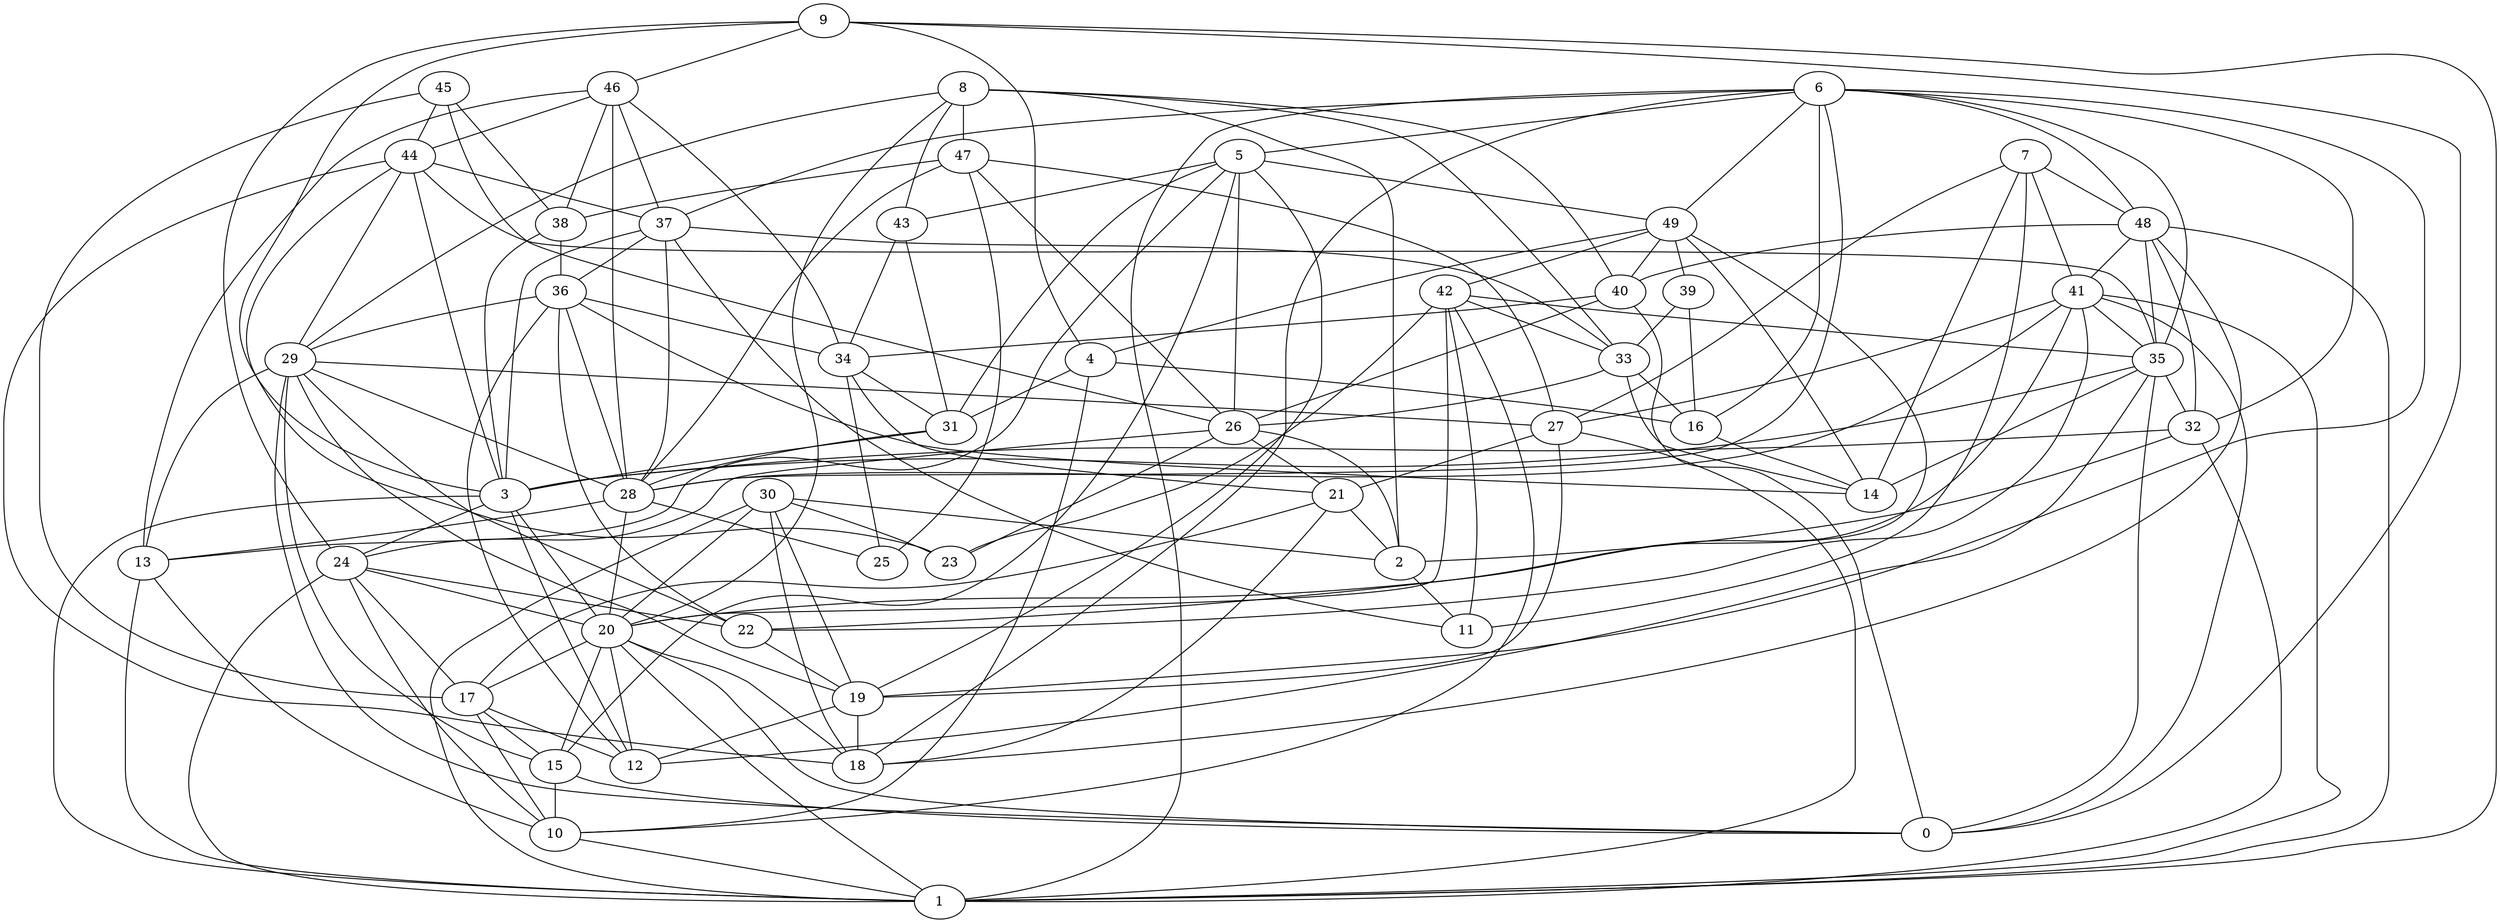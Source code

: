 digraph GG_graph {

subgraph G_graph {
edge [color = black]
"43" -> "34" [dir = none]
"4" -> "31" [dir = none]
"37" -> "11" [dir = none]
"37" -> "36" [dir = none]
"8" -> "2" [dir = none]
"8" -> "29" [dir = none]
"8" -> "33" [dir = none]
"8" -> "43" [dir = none]
"8" -> "40" [dir = none]
"9" -> "24" [dir = none]
"9" -> "4" [dir = none]
"9" -> "3" [dir = none]
"9" -> "1" [dir = none]
"24" -> "10" [dir = none]
"24" -> "17" [dir = none]
"49" -> "14" [dir = none]
"49" -> "39" [dir = none]
"49" -> "40" [dir = none]
"49" -> "42" [dir = none]
"49" -> "4" [dir = none]
"42" -> "20" [dir = none]
"42" -> "11" [dir = none]
"42" -> "33" [dir = none]
"47" -> "28" [dir = none]
"47" -> "38" [dir = none]
"47" -> "25" [dir = none]
"16" -> "14" [dir = none]
"39" -> "33" [dir = none]
"39" -> "16" [dir = none]
"7" -> "11" [dir = none]
"7" -> "14" [dir = none]
"7" -> "41" [dir = none]
"10" -> "1" [dir = none]
"13" -> "10" [dir = none]
"41" -> "0" [dir = none]
"41" -> "1" [dir = none]
"28" -> "13" [dir = none]
"28" -> "25" [dir = none]
"5" -> "15" [dir = none]
"5" -> "26" [dir = none]
"44" -> "29" [dir = none]
"44" -> "23" [dir = none]
"46" -> "34" [dir = none]
"46" -> "28" [dir = none]
"46" -> "38" [dir = none]
"19" -> "12" [dir = none]
"38" -> "3" [dir = none]
"15" -> "0" [dir = none]
"29" -> "19" [dir = none]
"29" -> "27" [dir = none]
"29" -> "28" [dir = none]
"29" -> "22" [dir = none]
"29" -> "15" [dir = none]
"29" -> "0" [dir = none]
"40" -> "26" [dir = none]
"40" -> "34" [dir = none]
"17" -> "12" [dir = none]
"22" -> "19" [dir = none]
"34" -> "31" [dir = none]
"34" -> "25" [dir = none]
"20" -> "18" [dir = none]
"20" -> "1" [dir = none]
"20" -> "12" [dir = none]
"20" -> "0" [dir = none]
"21" -> "2" [dir = none]
"26" -> "23" [dir = none]
"26" -> "2" [dir = none]
"32" -> "3" [dir = none]
"32" -> "2" [dir = none]
"36" -> "22" [dir = none]
"36" -> "29" [dir = none]
"36" -> "12" [dir = none]
"36" -> "34" [dir = none]
"36" -> "14" [dir = none]
"48" -> "35" [dir = none]
"48" -> "41" [dir = none]
"48" -> "40" [dir = none]
"48" -> "32" [dir = none]
"31" -> "28" [dir = none]
"31" -> "3" [dir = none]
"6" -> "49" [dir = none]
"6" -> "1" [dir = none]
"6" -> "28" [dir = none]
"6" -> "37" [dir = none]
"6" -> "16" [dir = none]
"6" -> "19" [dir = none]
"6" -> "35" [dir = none]
"45" -> "26" [dir = none]
"45" -> "38" [dir = none]
"30" -> "2" [dir = none]
"30" -> "1" [dir = none]
"30" -> "18" [dir = none]
"30" -> "23" [dir = none]
"3" -> "1" [dir = none]
"3" -> "24" [dir = none]
"27" -> "1" [dir = none]
"27" -> "21" [dir = none]
"35" -> "32" [dir = none]
"5" -> "31" [dir = none]
"42" -> "23" [dir = none]
"7" -> "27" [dir = none]
"34" -> "21" [dir = none]
"41" -> "28" [dir = none]
"17" -> "15" [dir = none]
"28" -> "20" [dir = none]
"33" -> "14" [dir = none]
"7" -> "48" [dir = none]
"20" -> "17" [dir = none]
"38" -> "36" [dir = none]
"6" -> "18" [dir = none]
"46" -> "13" [dir = none]
"21" -> "18" [dir = none]
"5" -> "19" [dir = none]
"3" -> "20" [dir = none]
"13" -> "1" [dir = none]
"35" -> "0" [dir = none]
"3" -> "12" [dir = none]
"33" -> "16" [dir = none]
"2" -> "11" [dir = none]
"46" -> "44" [dir = none]
"15" -> "10" [dir = none]
"37" -> "33" [dir = none]
"42" -> "10" [dir = none]
"24" -> "20" [dir = none]
"5" -> "43" [dir = none]
"41" -> "22" [dir = none]
"40" -> "0" [dir = none]
"4" -> "16" [dir = none]
"44" -> "18" [dir = none]
"26" -> "21" [dir = none]
"4" -> "10" [dir = none]
"44" -> "3" [dir = none]
"29" -> "13" [dir = none]
"5" -> "13" [dir = none]
"35" -> "14" [dir = none]
"47" -> "27" [dir = none]
"32" -> "1" [dir = none]
"44" -> "37" [dir = none]
"45" -> "44" [dir = none]
"49" -> "22" [dir = none]
"9" -> "46" [dir = none]
"6" -> "48" [dir = none]
"43" -> "31" [dir = none]
"30" -> "20" [dir = none]
"37" -> "3" [dir = none]
"19" -> "18" [dir = none]
"6" -> "5" [dir = none]
"8" -> "47" [dir = none]
"48" -> "1" [dir = none]
"46" -> "37" [dir = none]
"37" -> "28" [dir = none]
"30" -> "19" [dir = none]
"24" -> "22" [dir = none]
"35" -> "3" [dir = none]
"9" -> "0" [dir = none]
"33" -> "26" [dir = none]
"41" -> "20" [dir = none]
"44" -> "35" [dir = none]
"48" -> "18" [dir = none]
"45" -> "17" [dir = none]
"41" -> "27" [dir = none]
"42" -> "35" [dir = none]
"35" -> "12" [dir = none]
"20" -> "15" [dir = none]
"17" -> "10" [dir = none]
"26" -> "24" [dir = none]
"47" -> "26" [dir = none]
"8" -> "20" [dir = none]
"27" -> "19" [dir = none]
"24" -> "1" [dir = none]
"5" -> "49" [dir = none]
"21" -> "17" [dir = none]
"36" -> "28" [dir = none]
"41" -> "35" [dir = none]
"6" -> "32" [dir = none]
}

}
